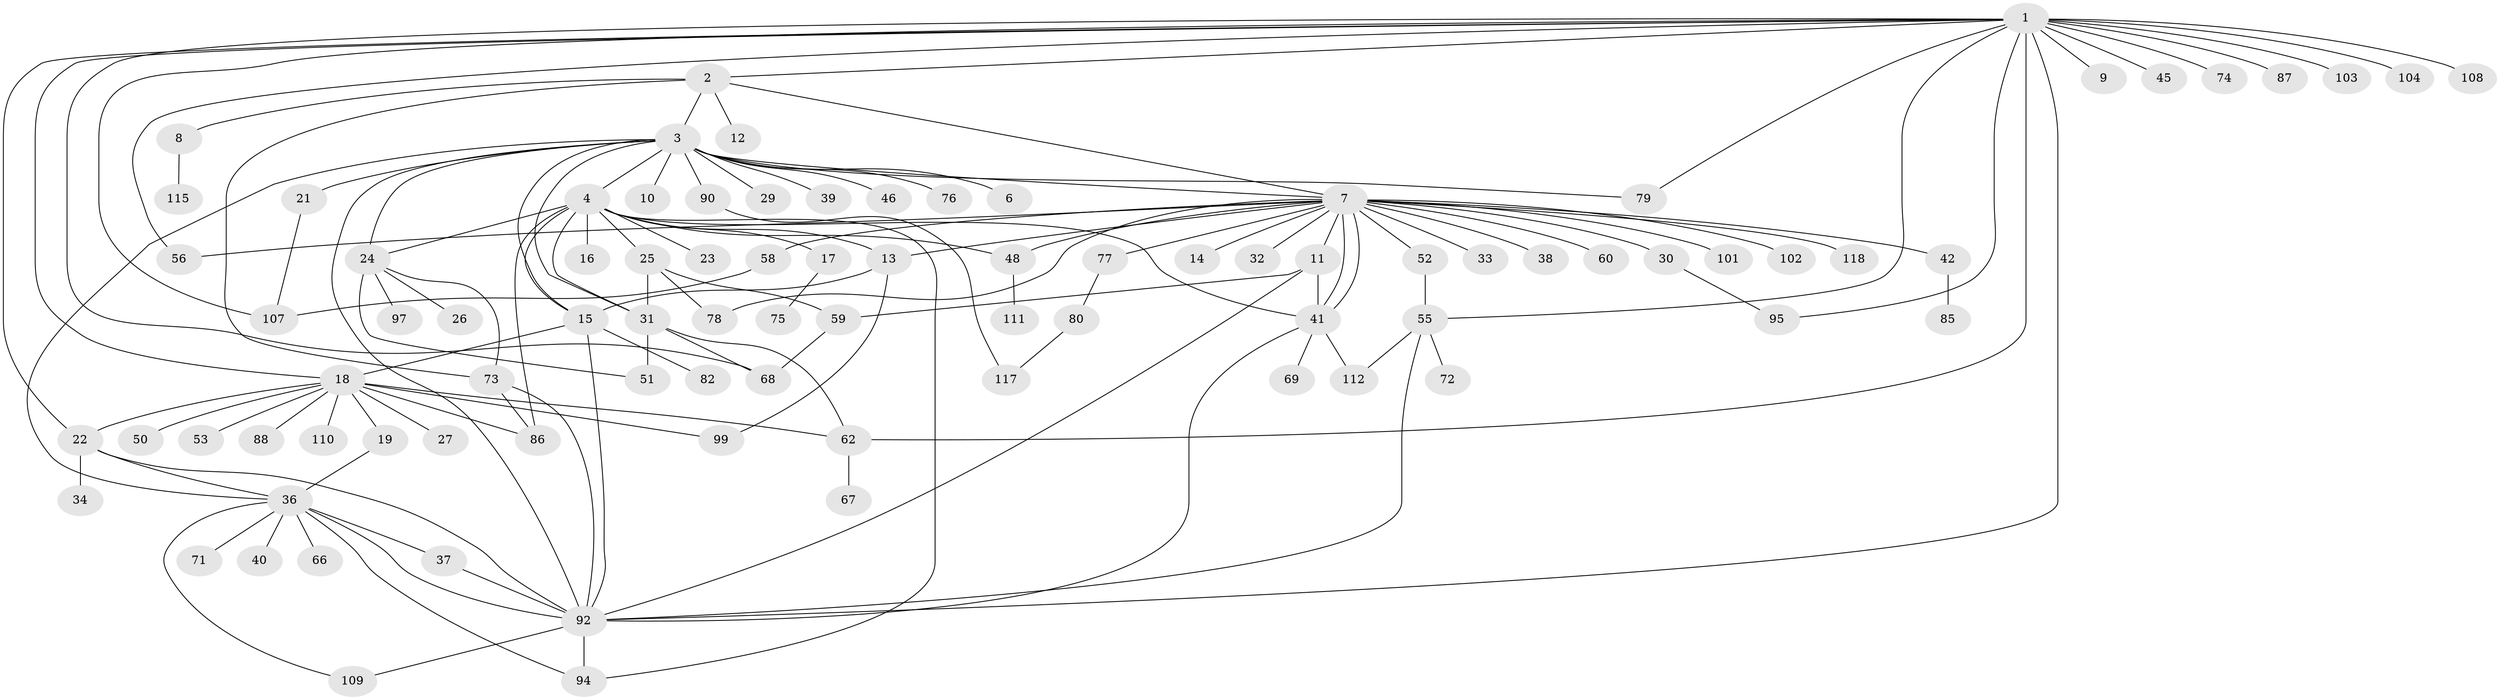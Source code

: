 // Generated by graph-tools (version 1.1) at 2025/23/03/03/25 07:23:54]
// undirected, 89 vertices, 134 edges
graph export_dot {
graph [start="1"]
  node [color=gray90,style=filled];
  1 [super="+5"];
  2 [super="+89"];
  3 [super="+63"];
  4 [super="+43"];
  6;
  7 [super="+28"];
  8;
  9;
  10;
  11;
  12;
  13 [super="+49"];
  14;
  15 [super="+44"];
  16 [super="+114"];
  17 [super="+65"];
  18 [super="+96"];
  19 [super="+20"];
  21;
  22;
  23;
  24 [super="+106"];
  25 [super="+35"];
  26;
  27;
  29 [super="+98"];
  30 [super="+64"];
  31 [super="+91"];
  32;
  33;
  34;
  36 [super="+47"];
  37;
  38;
  39 [super="+84"];
  40;
  41 [super="+70"];
  42;
  45;
  46;
  48 [super="+61"];
  50;
  51 [super="+54"];
  52;
  53;
  55 [super="+57"];
  56;
  58;
  59 [super="+81"];
  60;
  62 [super="+83"];
  66;
  67;
  68 [super="+100"];
  69;
  71;
  72;
  73 [super="+93"];
  74;
  75;
  76;
  77;
  78;
  79;
  80;
  82;
  85;
  86 [super="+116"];
  87;
  88 [super="+113"];
  90;
  92 [super="+105"];
  94;
  95;
  97;
  99;
  101;
  102;
  103;
  104;
  107;
  108;
  109;
  110;
  111;
  112;
  115;
  117;
  118;
  1 -- 2;
  1 -- 9;
  1 -- 22;
  1 -- 45;
  1 -- 55;
  1 -- 56;
  1 -- 62 [weight=2];
  1 -- 68;
  1 -- 74;
  1 -- 79;
  1 -- 87;
  1 -- 95;
  1 -- 103;
  1 -- 107;
  1 -- 108;
  1 -- 104;
  1 -- 18;
  1 -- 92;
  2 -- 3;
  2 -- 8;
  2 -- 12;
  2 -- 7;
  2 -- 73;
  3 -- 4;
  3 -- 6;
  3 -- 7;
  3 -- 10;
  3 -- 15;
  3 -- 21;
  3 -- 24;
  3 -- 29;
  3 -- 39;
  3 -- 46;
  3 -- 76;
  3 -- 79;
  3 -- 90;
  3 -- 92;
  3 -- 36;
  3 -- 31;
  4 -- 13;
  4 -- 15;
  4 -- 16;
  4 -- 17;
  4 -- 23;
  4 -- 25;
  4 -- 31;
  4 -- 41;
  4 -- 86;
  4 -- 94;
  4 -- 48;
  4 -- 24;
  7 -- 11;
  7 -- 14;
  7 -- 30;
  7 -- 32;
  7 -- 33;
  7 -- 38;
  7 -- 41;
  7 -- 41;
  7 -- 42;
  7 -- 48;
  7 -- 52;
  7 -- 58;
  7 -- 60;
  7 -- 77;
  7 -- 78;
  7 -- 101;
  7 -- 118;
  7 -- 56;
  7 -- 102;
  7 -- 13;
  8 -- 115;
  11 -- 41;
  11 -- 92;
  11 -- 59;
  13 -- 15;
  13 -- 99;
  15 -- 18;
  15 -- 82;
  15 -- 92;
  17 -- 75;
  18 -- 19;
  18 -- 22;
  18 -- 27;
  18 -- 50;
  18 -- 53;
  18 -- 62;
  18 -- 86;
  18 -- 88;
  18 -- 99;
  18 -- 110;
  19 -- 36;
  21 -- 107;
  22 -- 34;
  22 -- 36;
  22 -- 92;
  24 -- 26;
  24 -- 51;
  24 -- 73;
  24 -- 97;
  25 -- 59;
  25 -- 78;
  25 -- 31;
  30 -- 95;
  31 -- 62;
  31 -- 68;
  31 -- 51;
  36 -- 37;
  36 -- 40;
  36 -- 66;
  36 -- 71;
  36 -- 94;
  36 -- 109;
  36 -- 92;
  37 -- 92;
  41 -- 69;
  41 -- 112;
  41 -- 92;
  42 -- 85;
  48 -- 111;
  52 -- 55;
  55 -- 112;
  55 -- 72;
  55 -- 92;
  58 -- 107;
  59 -- 68;
  62 -- 67;
  73 -- 86;
  73 -- 92;
  77 -- 80;
  80 -- 117;
  90 -- 117;
  92 -- 109;
  92 -- 94;
}

